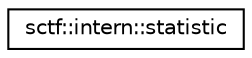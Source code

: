 digraph "Graphical Class Hierarchy"
{
  edge [fontname="Helvetica",fontsize="10",labelfontname="Helvetica",labelfontsize="10"];
  node [fontname="Helvetica",fontsize="10",shape=record];
  rankdir="LR";
  Node0 [label="sctf::intern::statistic",height=0.2,width=0.4,color="black", fillcolor="white", style="filled",URL="$classsctf_1_1intern_1_1statistic.html"];
}
